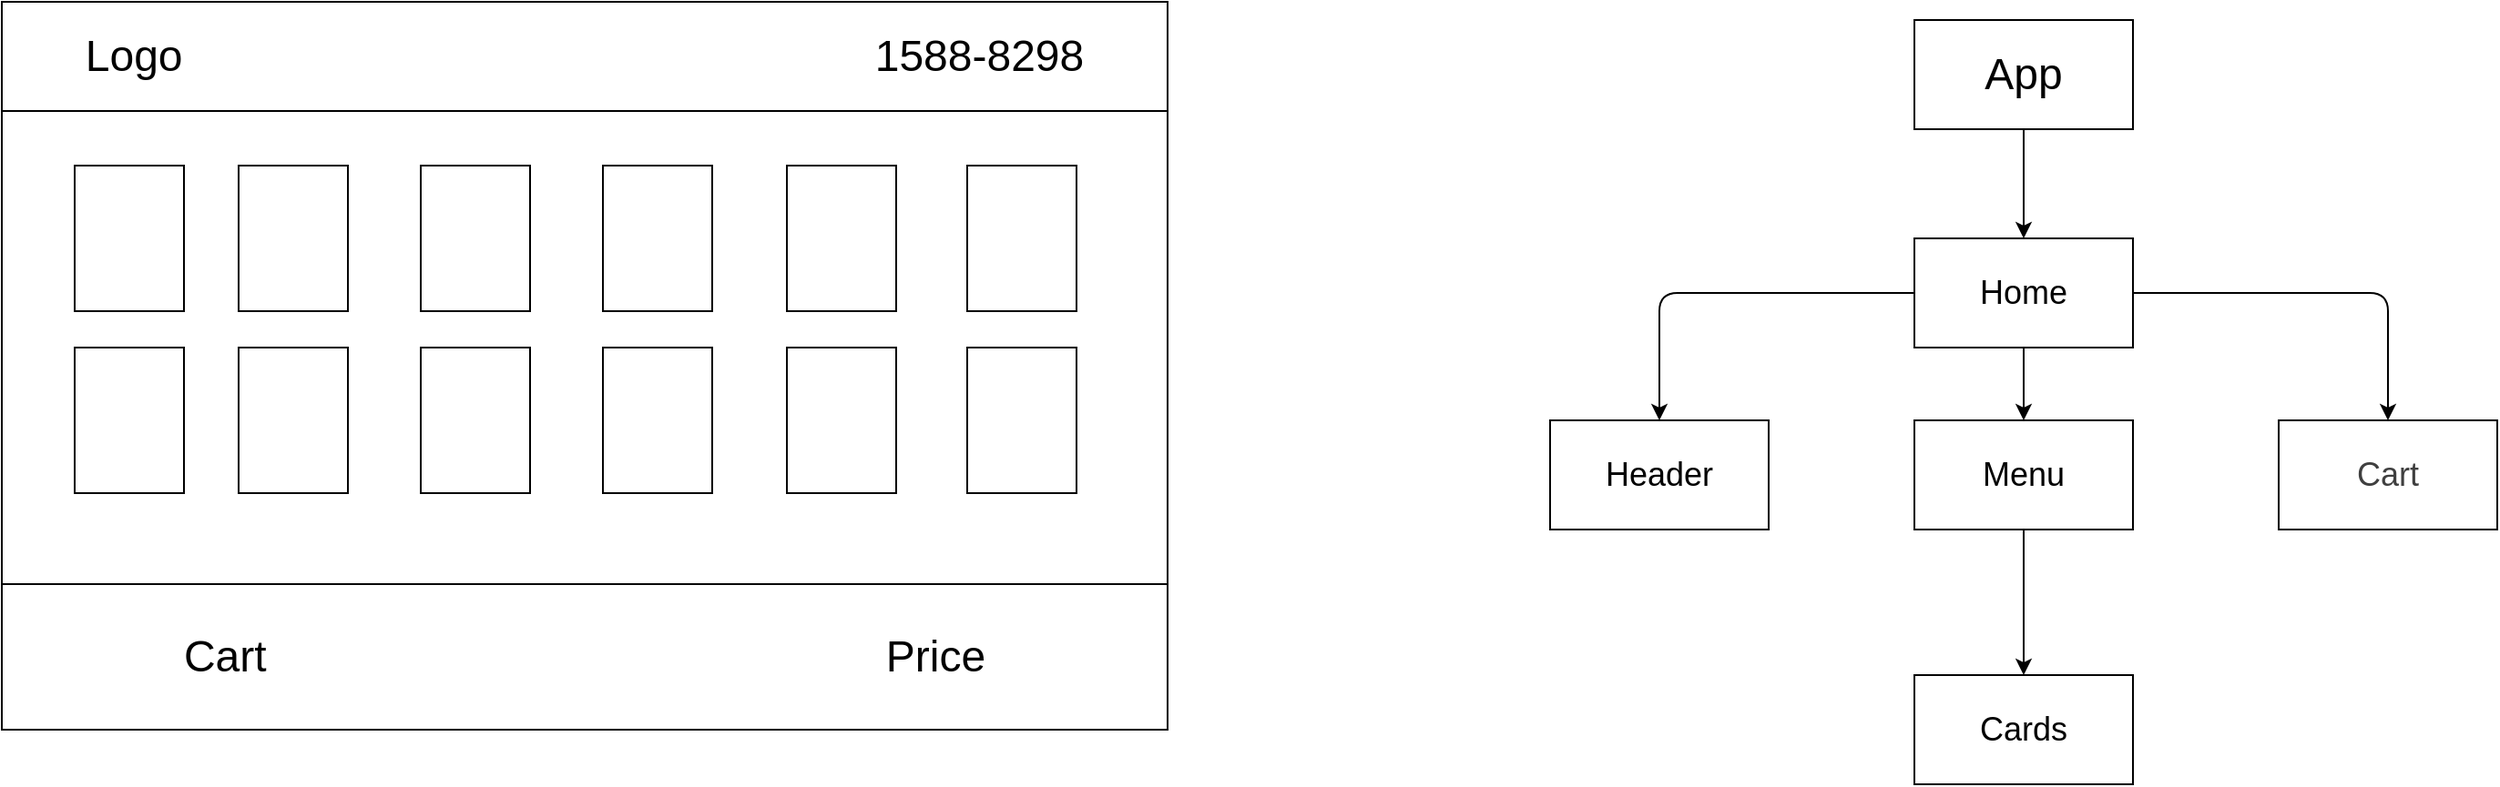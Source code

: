 <mxfile>
    <diagram id="79ZVQ_gAcZU2ufaHxIsO" name="Page-1">
        <mxGraphModel dx="1543" dy="938" grid="1" gridSize="10" guides="1" tooltips="1" connect="1" arrows="1" fold="1" page="1" pageScale="1" pageWidth="850" pageHeight="1100" math="0" shadow="0">
            <root>
                <mxCell id="0"/>
                <mxCell id="1" parent="0"/>
                <mxCell id="2" value="" style="rounded=0;whiteSpace=wrap;html=1;" vertex="1" parent="1">
                    <mxGeometry x="120" y="40" width="640" height="400" as="geometry"/>
                </mxCell>
                <mxCell id="3" value="&lt;span style=&quot;font-size: 24px;&quot;&gt;Logo&amp;nbsp; &amp;nbsp; &amp;nbsp; &amp;nbsp; &amp;nbsp; &amp;nbsp; &amp;nbsp; &amp;nbsp; &amp;nbsp; &amp;nbsp; &amp;nbsp; &amp;nbsp; &amp;nbsp; &amp;nbsp; &amp;nbsp; &amp;nbsp; &amp;nbsp; &amp;nbsp; &amp;nbsp; &amp;nbsp; &amp;nbsp; &amp;nbsp; &amp;nbsp; &amp;nbsp; &amp;nbsp; &amp;nbsp; &amp;nbsp; &amp;nbsp; &amp;nbsp;1588-8298&lt;/span&gt;" style="rounded=0;whiteSpace=wrap;html=1;" vertex="1" parent="1">
                    <mxGeometry x="120" y="40" width="640" height="60" as="geometry"/>
                </mxCell>
                <mxCell id="5" value="" style="rounded=0;whiteSpace=wrap;html=1;" vertex="1" parent="1">
                    <mxGeometry x="160" y="130" width="60" height="80" as="geometry"/>
                </mxCell>
                <mxCell id="7" value="" style="rounded=0;whiteSpace=wrap;html=1;" vertex="1" parent="1">
                    <mxGeometry x="250" y="130" width="60" height="80" as="geometry"/>
                </mxCell>
                <mxCell id="8" value="" style="rounded=0;whiteSpace=wrap;html=1;" vertex="1" parent="1">
                    <mxGeometry x="350" y="130" width="60" height="80" as="geometry"/>
                </mxCell>
                <mxCell id="9" value="" style="rounded=0;whiteSpace=wrap;html=1;" vertex="1" parent="1">
                    <mxGeometry x="450" y="130" width="60" height="80" as="geometry"/>
                </mxCell>
                <mxCell id="10" value="" style="rounded=0;whiteSpace=wrap;html=1;" vertex="1" parent="1">
                    <mxGeometry x="551" y="130" width="60" height="80" as="geometry"/>
                </mxCell>
                <mxCell id="11" value="" style="rounded=0;whiteSpace=wrap;html=1;" vertex="1" parent="1">
                    <mxGeometry x="650" y="130" width="60" height="80" as="geometry"/>
                </mxCell>
                <mxCell id="12" value="" style="rounded=0;whiteSpace=wrap;html=1;" vertex="1" parent="1">
                    <mxGeometry x="160" y="230" width="60" height="80" as="geometry"/>
                </mxCell>
                <mxCell id="13" value="" style="rounded=0;whiteSpace=wrap;html=1;" vertex="1" parent="1">
                    <mxGeometry x="250" y="230" width="60" height="80" as="geometry"/>
                </mxCell>
                <mxCell id="14" value="" style="rounded=0;whiteSpace=wrap;html=1;" vertex="1" parent="1">
                    <mxGeometry x="350" y="230" width="60" height="80" as="geometry"/>
                </mxCell>
                <mxCell id="15" value="" style="rounded=0;whiteSpace=wrap;html=1;" vertex="1" parent="1">
                    <mxGeometry x="450" y="230" width="60" height="80" as="geometry"/>
                </mxCell>
                <mxCell id="16" value="" style="rounded=0;whiteSpace=wrap;html=1;" vertex="1" parent="1">
                    <mxGeometry x="551" y="230" width="60" height="80" as="geometry"/>
                </mxCell>
                <mxCell id="17" value="" style="rounded=0;whiteSpace=wrap;html=1;" vertex="1" parent="1">
                    <mxGeometry x="650" y="230" width="60" height="80" as="geometry"/>
                </mxCell>
                <mxCell id="18" value="&lt;span style=&quot;font-size: 24px;&quot;&gt;Cart&amp;nbsp; &amp;nbsp; &amp;nbsp; &amp;nbsp; &amp;nbsp; &amp;nbsp; &amp;nbsp; &amp;nbsp; &amp;nbsp; &amp;nbsp; &amp;nbsp; &amp;nbsp; &amp;nbsp; &amp;nbsp; &amp;nbsp; &amp;nbsp; &amp;nbsp; &amp;nbsp; &amp;nbsp; &amp;nbsp; &amp;nbsp; &amp;nbsp; &amp;nbsp; &amp;nbsp; &amp;nbsp; &amp;nbsp;Price&lt;/span&gt;" style="rounded=0;whiteSpace=wrap;html=1;" vertex="1" parent="1">
                    <mxGeometry x="120" y="360" width="640" height="80" as="geometry"/>
                </mxCell>
                <mxCell id="20" style="edgeStyle=none;html=1;exitX=0.5;exitY=1;exitDx=0;exitDy=0;" edge="1" parent="1" source="19" target="21">
                    <mxGeometry relative="1" as="geometry">
                        <mxPoint x="1230" y="160" as="targetPoint"/>
                    </mxGeometry>
                </mxCell>
                <mxCell id="19" value="&lt;font style=&quot;font-size: 24px;&quot;&gt;App&lt;/font&gt;" style="rounded=0;whiteSpace=wrap;html=1;" vertex="1" parent="1">
                    <mxGeometry x="1170" y="50" width="120" height="60" as="geometry"/>
                </mxCell>
                <mxCell id="23" value="" style="edgeStyle=none;html=1;" edge="1" parent="1" source="21" target="22">
                    <mxGeometry relative="1" as="geometry"/>
                </mxCell>
                <mxCell id="29" value="" style="edgeStyle=none;html=1;" edge="1" parent="1" source="21" target="28">
                    <mxGeometry relative="1" as="geometry">
                        <Array as="points">
                            <mxPoint x="1430" y="200"/>
                        </Array>
                    </mxGeometry>
                </mxCell>
                <mxCell id="31" value="" style="edgeStyle=none;html=1;" edge="1" parent="1" source="21" target="30">
                    <mxGeometry relative="1" as="geometry">
                        <Array as="points">
                            <mxPoint x="1030" y="200"/>
                        </Array>
                    </mxGeometry>
                </mxCell>
                <mxCell id="21" value="&lt;font style=&quot;font-size: 18px;&quot;&gt;Home&lt;/font&gt;" style="rounded=0;whiteSpace=wrap;html=1;" vertex="1" parent="1">
                    <mxGeometry x="1170" y="170" width="120" height="60" as="geometry"/>
                </mxCell>
                <mxCell id="35" value="" style="edgeStyle=none;html=1;" edge="1" parent="1" source="22" target="34">
                    <mxGeometry relative="1" as="geometry"/>
                </mxCell>
                <mxCell id="22" value="&lt;font style=&quot;font-size: 18px;&quot;&gt;Menu&lt;/font&gt;" style="rounded=0;whiteSpace=wrap;html=1;" vertex="1" parent="1">
                    <mxGeometry x="1170" y="270" width="120" height="60" as="geometry"/>
                </mxCell>
                <mxCell id="28" value="&lt;span style=&quot;color: rgb(63, 63, 63); font-size: 18px;&quot;&gt;Cart&lt;/span&gt;" style="rounded=0;whiteSpace=wrap;html=1;" vertex="1" parent="1">
                    <mxGeometry x="1370" y="270" width="120" height="60" as="geometry"/>
                </mxCell>
                <mxCell id="30" value="&lt;font style=&quot;font-size: 18px;&quot;&gt;Header&lt;/font&gt;" style="rounded=0;whiteSpace=wrap;html=1;" vertex="1" parent="1">
                    <mxGeometry x="970" y="270" width="120" height="60" as="geometry"/>
                </mxCell>
                <mxCell id="34" value="&lt;font style=&quot;font-size: 18px;&quot;&gt;Cards&lt;/font&gt;" style="rounded=0;whiteSpace=wrap;html=1;" vertex="1" parent="1">
                    <mxGeometry x="1170" y="410" width="120" height="60" as="geometry"/>
                </mxCell>
            </root>
        </mxGraphModel>
    </diagram>
</mxfile>